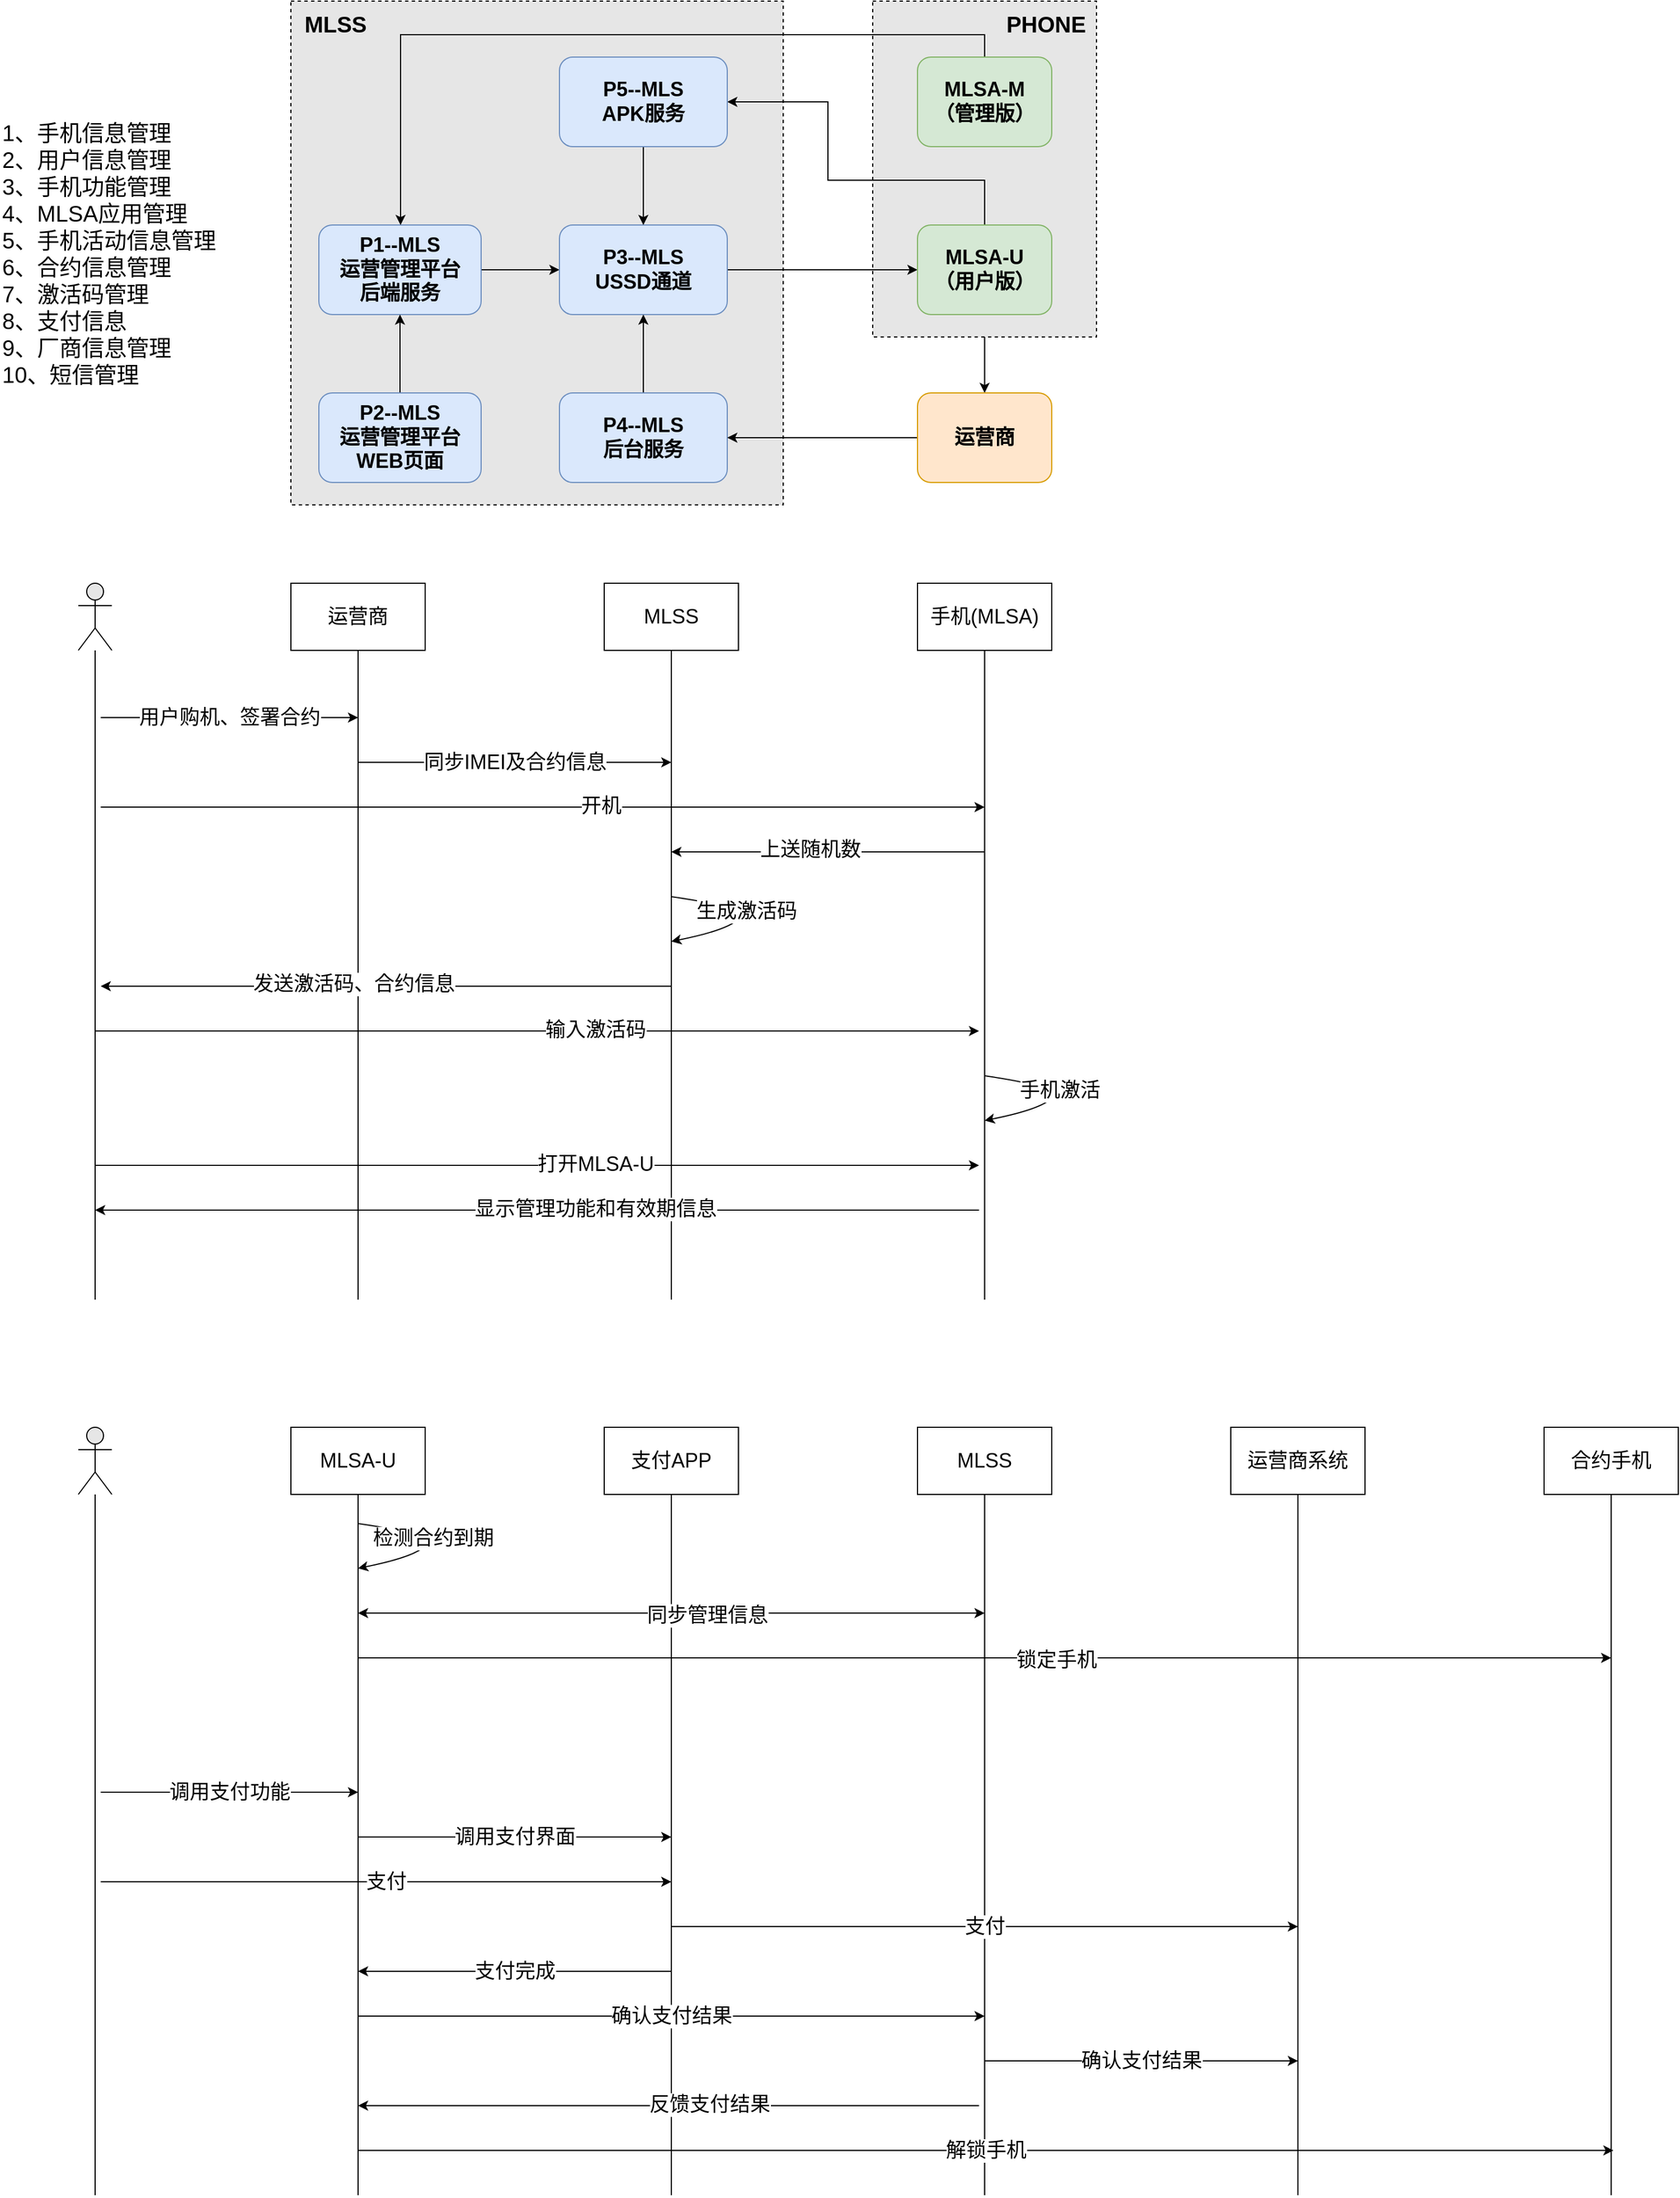 <mxfile version="12.7.8" type="github">
  <diagram id="NkzRMjwECVClfPyFufu4" name="Page-1">
    <mxGraphModel dx="2208" dy="630" grid="1" gridSize="10" guides="1" tooltips="1" connect="1" arrows="1" fold="1" page="1" pageScale="1" pageWidth="827" pageHeight="1169" math="0" shadow="0">
      <root>
        <mxCell id="0" />
        <mxCell id="1" parent="0" />
        <mxCell id="ab_bX9iZ9XtQMcbPUogD-28" style="edgeStyle=orthogonalEdgeStyle;rounded=0;orthogonalLoop=1;jettySize=auto;html=1;exitX=0.5;exitY=1;exitDx=0;exitDy=0;entryX=0.5;entryY=0;entryDx=0;entryDy=0;fontSize=18;" parent="1" source="ab_bX9iZ9XtQMcbPUogD-26" target="ab_bX9iZ9XtQMcbPUogD-4" edge="1">
          <mxGeometry relative="1" as="geometry" />
        </mxCell>
        <mxCell id="ab_bX9iZ9XtQMcbPUogD-26" value="" style="rounded=0;whiteSpace=wrap;html=1;dashed=1;strokeWidth=1;fillColor=#E6E6E6;fontSize=18;align=left;" parent="1" vertex="1">
          <mxGeometry x="480" y="160" width="200" height="300" as="geometry" />
        </mxCell>
        <mxCell id="ab_bX9iZ9XtQMcbPUogD-13" value="" style="rounded=0;whiteSpace=wrap;html=1;fillColor=#E6E6E6;strokeWidth=1;dashed=1;" parent="1" vertex="1">
          <mxGeometry x="-40" y="160" width="440" height="450" as="geometry" />
        </mxCell>
        <mxCell id="ab_bX9iZ9XtQMcbPUogD-7" style="edgeStyle=orthogonalEdgeStyle;rounded=0;orthogonalLoop=1;jettySize=auto;html=1;exitX=1;exitY=0.5;exitDx=0;exitDy=0;entryX=0;entryY=0.5;entryDx=0;entryDy=0;" parent="1" source="ab_bX9iZ9XtQMcbPUogD-1" target="ab_bX9iZ9XtQMcbPUogD-2" edge="1">
          <mxGeometry relative="1" as="geometry" />
        </mxCell>
        <mxCell id="ab_bX9iZ9XtQMcbPUogD-1" value="P1--MLS&lt;br style=&quot;font-size: 18px&quot;&gt;运营管理平台&lt;br&gt;后端服务" style="rounded=1;whiteSpace=wrap;html=1;fillColor=#dae8fc;strokeColor=#6c8ebf;fontSize=18;fontStyle=1" parent="1" vertex="1">
          <mxGeometry x="-15" y="360" width="145" height="80" as="geometry" />
        </mxCell>
        <mxCell id="ab_bX9iZ9XtQMcbPUogD-9" style="edgeStyle=orthogonalEdgeStyle;rounded=0;orthogonalLoop=1;jettySize=auto;html=1;exitX=1;exitY=0.5;exitDx=0;exitDy=0;entryX=0;entryY=0.5;entryDx=0;entryDy=0;" parent="1" source="ab_bX9iZ9XtQMcbPUogD-2" target="ab_bX9iZ9XtQMcbPUogD-8" edge="1">
          <mxGeometry relative="1" as="geometry" />
        </mxCell>
        <mxCell id="ab_bX9iZ9XtQMcbPUogD-2" value="P3--MLS&lt;br style=&quot;font-size: 18px;&quot;&gt;USSD通道" style="rounded=1;whiteSpace=wrap;html=1;fillColor=#dae8fc;strokeColor=#6c8ebf;fontSize=18;fontStyle=1" parent="1" vertex="1">
          <mxGeometry x="200" y="360" width="150" height="80" as="geometry" />
        </mxCell>
        <mxCell id="ab_bX9iZ9XtQMcbPUogD-6" style="edgeStyle=orthogonalEdgeStyle;rounded=0;orthogonalLoop=1;jettySize=auto;html=1;exitX=0.5;exitY=0;exitDx=0;exitDy=0;entryX=0.5;entryY=1;entryDx=0;entryDy=0;" parent="1" source="ab_bX9iZ9XtQMcbPUogD-3" target="ab_bX9iZ9XtQMcbPUogD-2" edge="1">
          <mxGeometry relative="1" as="geometry" />
        </mxCell>
        <mxCell id="ab_bX9iZ9XtQMcbPUogD-3" value="P4--MLS&lt;br style=&quot;font-size: 18px;&quot;&gt;后台服务" style="rounded=1;whiteSpace=wrap;html=1;fillColor=#dae8fc;strokeColor=#6c8ebf;fontSize=18;fontStyle=1" parent="1" vertex="1">
          <mxGeometry x="200" y="510" width="150" height="80" as="geometry" />
        </mxCell>
        <mxCell id="ab_bX9iZ9XtQMcbPUogD-5" style="edgeStyle=orthogonalEdgeStyle;rounded=0;orthogonalLoop=1;jettySize=auto;html=1;exitX=0;exitY=0.5;exitDx=0;exitDy=0;entryX=1;entryY=0.5;entryDx=0;entryDy=0;" parent="1" source="ab_bX9iZ9XtQMcbPUogD-4" target="ab_bX9iZ9XtQMcbPUogD-3" edge="1">
          <mxGeometry relative="1" as="geometry" />
        </mxCell>
        <mxCell id="ab_bX9iZ9XtQMcbPUogD-4" value="运营商" style="rounded=1;whiteSpace=wrap;html=1;fillColor=#ffe6cc;strokeColor=#d79b00;fontSize=18;fontStyle=1" parent="1" vertex="1">
          <mxGeometry x="520" y="510" width="120" height="80" as="geometry" />
        </mxCell>
        <mxCell id="ab_bX9iZ9XtQMcbPUogD-12" style="edgeStyle=orthogonalEdgeStyle;rounded=0;orthogonalLoop=1;jettySize=auto;html=1;exitX=0.5;exitY=0;exitDx=0;exitDy=0;entryX=1;entryY=0.5;entryDx=0;entryDy=0;" parent="1" source="ab_bX9iZ9XtQMcbPUogD-8" target="ab_bX9iZ9XtQMcbPUogD-10" edge="1">
          <mxGeometry relative="1" as="geometry">
            <Array as="points">
              <mxPoint x="580" y="320" />
              <mxPoint x="440" y="320" />
              <mxPoint x="440" y="250" />
            </Array>
          </mxGeometry>
        </mxCell>
        <mxCell id="ab_bX9iZ9XtQMcbPUogD-8" value="MLSA-U&lt;br&gt;（用户版）" style="rounded=1;whiteSpace=wrap;html=1;fillColor=#d5e8d4;strokeColor=#82b366;fontSize=18;fontStyle=1" parent="1" vertex="1">
          <mxGeometry x="520" y="360" width="120" height="80" as="geometry" />
        </mxCell>
        <mxCell id="ab_bX9iZ9XtQMcbPUogD-11" style="edgeStyle=orthogonalEdgeStyle;rounded=0;orthogonalLoop=1;jettySize=auto;html=1;exitX=0.5;exitY=1;exitDx=0;exitDy=0;entryX=0.5;entryY=0;entryDx=0;entryDy=0;" parent="1" source="ab_bX9iZ9XtQMcbPUogD-10" target="ab_bX9iZ9XtQMcbPUogD-2" edge="1">
          <mxGeometry relative="1" as="geometry" />
        </mxCell>
        <mxCell id="ab_bX9iZ9XtQMcbPUogD-10" value="P5--MLS&lt;br style=&quot;font-size: 18px&quot;&gt;APK服务" style="rounded=1;whiteSpace=wrap;html=1;fillColor=#dae8fc;strokeColor=#6c8ebf;fontSize=18;fontStyle=1" parent="1" vertex="1">
          <mxGeometry x="200" y="210" width="150" height="80" as="geometry" />
        </mxCell>
        <mxCell id="ab_bX9iZ9XtQMcbPUogD-14" value="&lt;b style=&quot;font-size: 20px;&quot;&gt;&lt;font style=&quot;font-size: 20px;&quot;&gt;MLSS&lt;/font&gt;&lt;/b&gt;" style="text;html=1;strokeColor=none;fillColor=none;align=center;verticalAlign=middle;whiteSpace=wrap;rounded=0;dashed=1;fontSize=20;" parent="1" vertex="1">
          <mxGeometry x="-20" y="170" width="40" height="20" as="geometry" />
        </mxCell>
        <mxCell id="ab_bX9iZ9XtQMcbPUogD-16" value="1、手机信息管理&lt;br&gt;2、用户信息管理&lt;br&gt;3、手机功能管理&lt;br&gt;4、MLSA应用管理&lt;br&gt;5、手机活动信息管理&lt;br&gt;6、合约信息管理&lt;br&gt;7、激活码管理&lt;br&gt;8、支付信息&lt;br&gt;9、厂商信息管理&lt;br&gt;10、短信管理" style="text;html=1;strokeColor=none;fillColor=none;align=left;verticalAlign=middle;whiteSpace=wrap;rounded=0;dashed=1;fontSize=20;" parent="1" vertex="1">
          <mxGeometry x="-300" y="260" width="220" height="250" as="geometry" />
        </mxCell>
        <mxCell id="ab_bX9iZ9XtQMcbPUogD-24" style="edgeStyle=orthogonalEdgeStyle;rounded=0;orthogonalLoop=1;jettySize=auto;html=1;entryX=0.5;entryY=1;entryDx=0;entryDy=0;fontSize=18;" parent="1" source="ab_bX9iZ9XtQMcbPUogD-17" target="ab_bX9iZ9XtQMcbPUogD-1" edge="1">
          <mxGeometry relative="1" as="geometry" />
        </mxCell>
        <mxCell id="ab_bX9iZ9XtQMcbPUogD-17" value="P2--MLS&lt;br style=&quot;font-size: 18px&quot;&gt;运营管理平台&lt;br&gt;WEB页面" style="rounded=1;whiteSpace=wrap;html=1;fillColor=#dae8fc;strokeColor=#6c8ebf;fontSize=18;fontStyle=1" parent="1" vertex="1">
          <mxGeometry x="-15" y="510" width="145" height="80" as="geometry" />
        </mxCell>
        <mxCell id="ab_bX9iZ9XtQMcbPUogD-25" style="edgeStyle=orthogonalEdgeStyle;rounded=0;orthogonalLoop=1;jettySize=auto;html=1;fontSize=18;exitX=0.5;exitY=0;exitDx=0;exitDy=0;" parent="1" source="ab_bX9iZ9XtQMcbPUogD-21" target="ab_bX9iZ9XtQMcbPUogD-1" edge="1">
          <mxGeometry relative="1" as="geometry">
            <Array as="points">
              <mxPoint x="580" y="190" />
              <mxPoint x="58" y="190" />
            </Array>
          </mxGeometry>
        </mxCell>
        <mxCell id="ab_bX9iZ9XtQMcbPUogD-21" value="MLSA-M&lt;br&gt;（管理版）" style="rounded=1;whiteSpace=wrap;html=1;fillColor=#d5e8d4;strokeColor=#82b366;fontSize=18;fontStyle=1" parent="1" vertex="1">
          <mxGeometry x="520" y="210" width="120" height="80" as="geometry" />
        </mxCell>
        <mxCell id="ab_bX9iZ9XtQMcbPUogD-29" value="&lt;b&gt;PHONE&lt;/b&gt;" style="text;html=1;strokeColor=none;fillColor=none;align=center;verticalAlign=middle;whiteSpace=wrap;rounded=0;dashed=1;fontSize=20;" parent="1" vertex="1">
          <mxGeometry x="590" y="170" width="90" height="20" as="geometry" />
        </mxCell>
        <mxCell id="ab_bX9iZ9XtQMcbPUogD-57" value="" style="edgeStyle=orthogonalEdgeStyle;rounded=0;orthogonalLoop=1;jettySize=auto;html=1;endArrow=none;endFill=0;fontSize=18;" parent="1" source="ab_bX9iZ9XtQMcbPUogD-30" edge="1">
          <mxGeometry relative="1" as="geometry">
            <mxPoint x="300" y="1320" as="targetPoint" />
          </mxGeometry>
        </mxCell>
        <mxCell id="ab_bX9iZ9XtQMcbPUogD-30" value="MLSS" style="rounded=0;whiteSpace=wrap;html=1;strokeWidth=1;fontSize=18;align=center;" parent="1" vertex="1">
          <mxGeometry x="240" y="680" width="120" height="60" as="geometry" />
        </mxCell>
        <mxCell id="ab_bX9iZ9XtQMcbPUogD-31" value="MLSA" style="rounded=0;whiteSpace=wrap;html=1;dashed=1;strokeWidth=1;fontSize=18;align=center;" parent="1" vertex="1">
          <mxGeometry x="520" y="680" width="120" height="60" as="geometry" />
        </mxCell>
        <mxCell id="ab_bX9iZ9XtQMcbPUogD-36" value="" style="edgeStyle=orthogonalEdgeStyle;rounded=0;orthogonalLoop=1;jettySize=auto;html=1;fontSize=18;endArrow=none;endFill=0;" parent="1" source="ab_bX9iZ9XtQMcbPUogD-32" edge="1">
          <mxGeometry relative="1" as="geometry">
            <mxPoint x="20" y="1320" as="targetPoint" />
          </mxGeometry>
        </mxCell>
        <mxCell id="ab_bX9iZ9XtQMcbPUogD-32" value="运营商" style="rounded=0;whiteSpace=wrap;html=1;strokeWidth=1;fontSize=18;align=center;" parent="1" vertex="1">
          <mxGeometry x="-40" y="680" width="120" height="60" as="geometry" />
        </mxCell>
        <mxCell id="ab_bX9iZ9XtQMcbPUogD-59" value="" style="edgeStyle=orthogonalEdgeStyle;rounded=0;orthogonalLoop=1;jettySize=auto;html=1;endArrow=none;endFill=0;fontSize=18;" parent="1" source="ab_bX9iZ9XtQMcbPUogD-34" edge="1">
          <mxGeometry relative="1" as="geometry">
            <mxPoint x="580" y="1320" as="targetPoint" />
          </mxGeometry>
        </mxCell>
        <mxCell id="ab_bX9iZ9XtQMcbPUogD-34" value="手机(MLSA)" style="rounded=0;whiteSpace=wrap;html=1;strokeWidth=1;fontSize=18;align=center;" parent="1" vertex="1">
          <mxGeometry x="520" y="680" width="120" height="60" as="geometry" />
        </mxCell>
        <mxCell id="ab_bX9iZ9XtQMcbPUogD-43" value="" style="edgeStyle=orthogonalEdgeStyle;rounded=0;orthogonalLoop=1;jettySize=auto;html=1;endArrow=none;endFill=0;fontSize=18;" parent="1" source="ab_bX9iZ9XtQMcbPUogD-41" edge="1">
          <mxGeometry relative="1" as="geometry">
            <mxPoint x="-215" y="1320" as="targetPoint" />
          </mxGeometry>
        </mxCell>
        <mxCell id="ab_bX9iZ9XtQMcbPUogD-41" value="" style="shape=umlActor;verticalLabelPosition=bottom;labelBackgroundColor=#ffffff;verticalAlign=top;html=1;outlineConnect=0;strokeWidth=1;fillColor=#E6E6E6;fontSize=18;align=left;" parent="1" vertex="1">
          <mxGeometry x="-230" y="680" width="30" height="60" as="geometry" />
        </mxCell>
        <mxCell id="ab_bX9iZ9XtQMcbPUogD-45" value="生成激活码" style="curved=1;endArrow=classic;html=1;fontSize=18;" parent="1" edge="1">
          <mxGeometry width="50" height="50" relative="1" as="geometry">
            <mxPoint x="300" y="960" as="sourcePoint" />
            <mxPoint x="300" y="1000" as="targetPoint" />
            <Array as="points">
              <mxPoint x="370" y="970" />
              <mxPoint x="350" y="990" />
            </Array>
          </mxGeometry>
        </mxCell>
        <mxCell id="ab_bX9iZ9XtQMcbPUogD-46" value="用户购机、签署合约" style="endArrow=classic;html=1;fontSize=18;" parent="1" edge="1">
          <mxGeometry width="50" height="50" relative="1" as="geometry">
            <mxPoint x="-210" y="800" as="sourcePoint" />
            <mxPoint x="20" y="800" as="targetPoint" />
          </mxGeometry>
        </mxCell>
        <mxCell id="ab_bX9iZ9XtQMcbPUogD-47" value="同步IMEI及合约信息" style="endArrow=classic;html=1;fontSize=18;" parent="1" edge="1">
          <mxGeometry width="50" height="50" relative="1" as="geometry">
            <mxPoint x="20" y="840" as="sourcePoint" />
            <mxPoint x="300" y="840" as="targetPoint" />
          </mxGeometry>
        </mxCell>
        <mxCell id="ab_bX9iZ9XtQMcbPUogD-48" value="" style="endArrow=classic;html=1;fontSize=18;" parent="1" edge="1">
          <mxGeometry width="50" height="50" relative="1" as="geometry">
            <mxPoint x="-210" y="880" as="sourcePoint" />
            <mxPoint x="580" y="880" as="targetPoint" />
          </mxGeometry>
        </mxCell>
        <mxCell id="ab_bX9iZ9XtQMcbPUogD-49" value="开机" style="text;html=1;align=center;verticalAlign=middle;resizable=0;points=[];labelBackgroundColor=#ffffff;fontSize=18;" parent="ab_bX9iZ9XtQMcbPUogD-48" vertex="1" connectable="0">
          <mxGeometry x="0.131" y="1" relative="1" as="geometry">
            <mxPoint as="offset" />
          </mxGeometry>
        </mxCell>
        <mxCell id="ab_bX9iZ9XtQMcbPUogD-50" value="" style="endArrow=classic;html=1;fontSize=18;" parent="1" edge="1">
          <mxGeometry width="50" height="50" relative="1" as="geometry">
            <mxPoint x="580" y="920" as="sourcePoint" />
            <mxPoint x="300" y="920" as="targetPoint" />
          </mxGeometry>
        </mxCell>
        <mxCell id="ab_bX9iZ9XtQMcbPUogD-51" value="上送随机数" style="text;html=1;align=center;verticalAlign=middle;resizable=0;points=[];labelBackgroundColor=#ffffff;fontSize=18;" parent="ab_bX9iZ9XtQMcbPUogD-50" vertex="1" connectable="0">
          <mxGeometry x="0.114" y="-2" relative="1" as="geometry">
            <mxPoint as="offset" />
          </mxGeometry>
        </mxCell>
        <mxCell id="ab_bX9iZ9XtQMcbPUogD-52" value="" style="endArrow=classic;html=1;fontSize=18;" parent="1" edge="1">
          <mxGeometry width="50" height="50" relative="1" as="geometry">
            <mxPoint x="300" y="1040" as="sourcePoint" />
            <mxPoint x="-210" y="1040" as="targetPoint" />
          </mxGeometry>
        </mxCell>
        <mxCell id="ab_bX9iZ9XtQMcbPUogD-53" value="发送激活码、合约信息" style="text;html=1;align=center;verticalAlign=middle;resizable=0;points=[];labelBackgroundColor=#ffffff;fontSize=18;" parent="ab_bX9iZ9XtQMcbPUogD-52" vertex="1" connectable="0">
          <mxGeometry x="0.114" y="-2" relative="1" as="geometry">
            <mxPoint as="offset" />
          </mxGeometry>
        </mxCell>
        <mxCell id="ab_bX9iZ9XtQMcbPUogD-54" value="" style="endArrow=classic;html=1;fontSize=18;" parent="1" edge="1">
          <mxGeometry width="50" height="50" relative="1" as="geometry">
            <mxPoint x="-215" y="1080" as="sourcePoint" />
            <mxPoint x="575" y="1080" as="targetPoint" />
          </mxGeometry>
        </mxCell>
        <mxCell id="ab_bX9iZ9XtQMcbPUogD-55" value="输入激活码" style="text;html=1;align=center;verticalAlign=middle;resizable=0;points=[];labelBackgroundColor=#ffffff;fontSize=18;" parent="ab_bX9iZ9XtQMcbPUogD-54" vertex="1" connectable="0">
          <mxGeometry x="0.131" y="1" relative="1" as="geometry">
            <mxPoint as="offset" />
          </mxGeometry>
        </mxCell>
        <mxCell id="ab_bX9iZ9XtQMcbPUogD-60" value="手机激活" style="curved=1;endArrow=classic;html=1;fontSize=18;" parent="1" edge="1">
          <mxGeometry width="50" height="50" relative="1" as="geometry">
            <mxPoint x="580" y="1120" as="sourcePoint" />
            <mxPoint x="580" y="1160" as="targetPoint" />
            <Array as="points">
              <mxPoint x="650" y="1130" />
              <mxPoint x="630" y="1150" />
            </Array>
          </mxGeometry>
        </mxCell>
        <mxCell id="ab_bX9iZ9XtQMcbPUogD-61" value="" style="endArrow=classic;html=1;fontSize=18;" parent="1" edge="1">
          <mxGeometry width="50" height="50" relative="1" as="geometry">
            <mxPoint x="-215" y="1200" as="sourcePoint" />
            <mxPoint x="575" y="1200" as="targetPoint" />
          </mxGeometry>
        </mxCell>
        <mxCell id="ab_bX9iZ9XtQMcbPUogD-62" value="打开MLSA-U" style="text;html=1;align=center;verticalAlign=middle;resizable=0;points=[];labelBackgroundColor=#ffffff;fontSize=18;" parent="ab_bX9iZ9XtQMcbPUogD-61" vertex="1" connectable="0">
          <mxGeometry x="0.131" y="1" relative="1" as="geometry">
            <mxPoint as="offset" />
          </mxGeometry>
        </mxCell>
        <mxCell id="ab_bX9iZ9XtQMcbPUogD-63" value="" style="endArrow=none;html=1;fontSize=18;startArrow=classic;startFill=1;endFill=0;" parent="1" edge="1">
          <mxGeometry width="50" height="50" relative="1" as="geometry">
            <mxPoint x="-215" y="1240" as="sourcePoint" />
            <mxPoint x="575" y="1240" as="targetPoint" />
          </mxGeometry>
        </mxCell>
        <mxCell id="ab_bX9iZ9XtQMcbPUogD-64" value="显示管理功能和有效期信息" style="text;html=1;align=center;verticalAlign=middle;resizable=0;points=[];labelBackgroundColor=#ffffff;fontSize=18;" parent="ab_bX9iZ9XtQMcbPUogD-63" vertex="1" connectable="0">
          <mxGeometry x="0.131" y="1" relative="1" as="geometry">
            <mxPoint as="offset" />
          </mxGeometry>
        </mxCell>
        <mxCell id="xUMkr7w50prJORx5Js34-26" value="" style="edgeStyle=orthogonalEdgeStyle;rounded=0;orthogonalLoop=1;jettySize=auto;html=1;endArrow=none;endFill=0;fontSize=18;" edge="1" parent="1" source="xUMkr7w50prJORx5Js34-27">
          <mxGeometry relative="1" as="geometry">
            <mxPoint x="300" y="2120" as="targetPoint" />
          </mxGeometry>
        </mxCell>
        <mxCell id="xUMkr7w50prJORx5Js34-27" value="支付APP" style="rounded=0;whiteSpace=wrap;html=1;strokeWidth=1;fontSize=18;align=center;" vertex="1" parent="1">
          <mxGeometry x="240" y="1434" width="120" height="60" as="geometry" />
        </mxCell>
        <mxCell id="xUMkr7w50prJORx5Js34-28" value="MLSA" style="rounded=0;whiteSpace=wrap;html=1;dashed=1;strokeWidth=1;fontSize=18;align=center;" vertex="1" parent="1">
          <mxGeometry x="520" y="1434" width="120" height="60" as="geometry" />
        </mxCell>
        <mxCell id="xUMkr7w50prJORx5Js34-29" value="" style="edgeStyle=orthogonalEdgeStyle;rounded=0;orthogonalLoop=1;jettySize=auto;html=1;fontSize=18;endArrow=none;endFill=0;" edge="1" parent="1" source="xUMkr7w50prJORx5Js34-30">
          <mxGeometry relative="1" as="geometry">
            <mxPoint x="20" y="2120" as="targetPoint" />
          </mxGeometry>
        </mxCell>
        <mxCell id="xUMkr7w50prJORx5Js34-30" value="MLSA-U" style="rounded=0;whiteSpace=wrap;html=1;strokeWidth=1;fontSize=18;align=center;" vertex="1" parent="1">
          <mxGeometry x="-40" y="1434" width="120" height="60" as="geometry" />
        </mxCell>
        <mxCell id="xUMkr7w50prJORx5Js34-31" value="" style="edgeStyle=orthogonalEdgeStyle;rounded=0;orthogonalLoop=1;jettySize=auto;html=1;endArrow=none;endFill=0;fontSize=18;" edge="1" parent="1" source="xUMkr7w50prJORx5Js34-32">
          <mxGeometry relative="1" as="geometry">
            <mxPoint x="580" y="2120" as="targetPoint" />
          </mxGeometry>
        </mxCell>
        <mxCell id="xUMkr7w50prJORx5Js34-32" value="MLSS" style="rounded=0;whiteSpace=wrap;html=1;strokeWidth=1;fontSize=18;align=center;" vertex="1" parent="1">
          <mxGeometry x="520" y="1434" width="120" height="60" as="geometry" />
        </mxCell>
        <mxCell id="xUMkr7w50prJORx5Js34-33" value="" style="edgeStyle=orthogonalEdgeStyle;rounded=0;orthogonalLoop=1;jettySize=auto;html=1;endArrow=none;endFill=0;fontSize=18;" edge="1" parent="1" source="xUMkr7w50prJORx5Js34-34">
          <mxGeometry relative="1" as="geometry">
            <mxPoint x="-215" y="2120" as="targetPoint" />
          </mxGeometry>
        </mxCell>
        <mxCell id="xUMkr7w50prJORx5Js34-34" value="" style="shape=umlActor;verticalLabelPosition=bottom;labelBackgroundColor=#ffffff;verticalAlign=top;html=1;outlineConnect=0;strokeWidth=1;fillColor=#E6E6E6;fontSize=18;align=left;" vertex="1" parent="1">
          <mxGeometry x="-230" y="1434" width="30" height="60" as="geometry" />
        </mxCell>
        <mxCell id="xUMkr7w50prJORx5Js34-35" value="检测合约到期" style="curved=1;endArrow=classic;html=1;fontSize=18;" edge="1" parent="1">
          <mxGeometry width="50" height="50" relative="1" as="geometry">
            <mxPoint x="20" y="1520" as="sourcePoint" />
            <mxPoint x="20" y="1560" as="targetPoint" />
            <Array as="points">
              <mxPoint x="90" y="1530" />
              <mxPoint x="70" y="1550" />
            </Array>
          </mxGeometry>
        </mxCell>
        <mxCell id="xUMkr7w50prJORx5Js34-42" value="" style="endArrow=classic;html=1;fontSize=18;startArrow=classic;startFill=1;" edge="1" parent="1">
          <mxGeometry width="50" height="50" relative="1" as="geometry">
            <mxPoint x="20" y="1600" as="sourcePoint" />
            <mxPoint x="580" y="1600" as="targetPoint" />
          </mxGeometry>
        </mxCell>
        <mxCell id="xUMkr7w50prJORx5Js34-43" value="同步管理信息" style="text;html=1;align=center;verticalAlign=middle;resizable=0;points=[];labelBackgroundColor=#ffffff;fontSize=18;" vertex="1" connectable="0" parent="xUMkr7w50prJORx5Js34-42">
          <mxGeometry x="0.114" y="-2" relative="1" as="geometry">
            <mxPoint as="offset" />
          </mxGeometry>
        </mxCell>
        <mxCell id="xUMkr7w50prJORx5Js34-49" value="" style="endArrow=none;html=1;fontSize=18;startArrow=classic;startFill=1;endFill=0;" edge="1" parent="1">
          <mxGeometry width="50" height="50" relative="1" as="geometry">
            <mxPoint x="20" y="2040" as="sourcePoint" />
            <mxPoint x="575" y="2040" as="targetPoint" />
          </mxGeometry>
        </mxCell>
        <mxCell id="xUMkr7w50prJORx5Js34-50" value="反馈支付结果" style="text;html=1;align=center;verticalAlign=middle;resizable=0;points=[];labelBackgroundColor=#ffffff;fontSize=18;" vertex="1" connectable="0" parent="xUMkr7w50prJORx5Js34-49">
          <mxGeometry x="0.131" y="1" relative="1" as="geometry">
            <mxPoint as="offset" />
          </mxGeometry>
        </mxCell>
        <mxCell id="xUMkr7w50prJORx5Js34-55" value="MLSA" style="rounded=0;whiteSpace=wrap;html=1;dashed=1;strokeWidth=1;fontSize=18;align=center;" vertex="1" parent="1">
          <mxGeometry x="800" y="1434" width="120" height="60" as="geometry" />
        </mxCell>
        <mxCell id="xUMkr7w50prJORx5Js34-56" value="" style="edgeStyle=orthogonalEdgeStyle;rounded=0;orthogonalLoop=1;jettySize=auto;html=1;endArrow=none;endFill=0;fontSize=18;" edge="1" parent="1" source="xUMkr7w50prJORx5Js34-57">
          <mxGeometry relative="1" as="geometry">
            <mxPoint x="860" y="2120" as="targetPoint" />
          </mxGeometry>
        </mxCell>
        <mxCell id="xUMkr7w50prJORx5Js34-57" value="运营商系统" style="rounded=0;whiteSpace=wrap;html=1;strokeWidth=1;fontSize=18;align=center;" vertex="1" parent="1">
          <mxGeometry x="800" y="1434" width="120" height="60" as="geometry" />
        </mxCell>
        <mxCell id="xUMkr7w50prJORx5Js34-59" value="" style="endArrow=classic;html=1;fontSize=18;" edge="1" parent="1">
          <mxGeometry width="50" height="50" relative="1" as="geometry">
            <mxPoint x="20" y="1640" as="sourcePoint" />
            <mxPoint x="1140" y="1640" as="targetPoint" />
          </mxGeometry>
        </mxCell>
        <mxCell id="xUMkr7w50prJORx5Js34-60" value="锁定手机" style="text;html=1;align=center;verticalAlign=middle;resizable=0;points=[];labelBackgroundColor=#ffffff;fontSize=18;" vertex="1" connectable="0" parent="xUMkr7w50prJORx5Js34-59">
          <mxGeometry x="0.114" y="-2" relative="1" as="geometry">
            <mxPoint as="offset" />
          </mxGeometry>
        </mxCell>
        <mxCell id="xUMkr7w50prJORx5Js34-61" value="MLSA" style="rounded=0;whiteSpace=wrap;html=1;dashed=1;strokeWidth=1;fontSize=18;align=center;" vertex="1" parent="1">
          <mxGeometry x="1080" y="1434" width="120" height="60" as="geometry" />
        </mxCell>
        <mxCell id="xUMkr7w50prJORx5Js34-62" value="" style="edgeStyle=orthogonalEdgeStyle;rounded=0;orthogonalLoop=1;jettySize=auto;html=1;endArrow=none;endFill=0;fontSize=18;" edge="1" parent="1" source="xUMkr7w50prJORx5Js34-63">
          <mxGeometry relative="1" as="geometry">
            <mxPoint x="1140" y="2120" as="targetPoint" />
          </mxGeometry>
        </mxCell>
        <mxCell id="xUMkr7w50prJORx5Js34-63" value="合约手机" style="rounded=0;whiteSpace=wrap;html=1;strokeWidth=1;fontSize=18;align=center;" vertex="1" parent="1">
          <mxGeometry x="1080" y="1434" width="120" height="60" as="geometry" />
        </mxCell>
        <mxCell id="xUMkr7w50prJORx5Js34-64" value="调用支付功能" style="endArrow=classic;html=1;fontSize=18;" edge="1" parent="1">
          <mxGeometry width="50" height="50" relative="1" as="geometry">
            <mxPoint x="-210" y="1760" as="sourcePoint" />
            <mxPoint x="20" y="1760" as="targetPoint" />
          </mxGeometry>
        </mxCell>
        <mxCell id="xUMkr7w50prJORx5Js34-65" value="调用支付界面" style="endArrow=classic;html=1;fontSize=18;" edge="1" parent="1">
          <mxGeometry width="50" height="50" relative="1" as="geometry">
            <mxPoint x="20" y="1800" as="sourcePoint" />
            <mxPoint x="300" y="1800" as="targetPoint" />
          </mxGeometry>
        </mxCell>
        <mxCell id="xUMkr7w50prJORx5Js34-66" value="支付" style="endArrow=classic;html=1;fontSize=18;" edge="1" parent="1">
          <mxGeometry width="50" height="50" relative="1" as="geometry">
            <mxPoint x="-210" y="1840" as="sourcePoint" />
            <mxPoint x="300" y="1840" as="targetPoint" />
          </mxGeometry>
        </mxCell>
        <mxCell id="xUMkr7w50prJORx5Js34-67" value="支付" style="endArrow=classic;html=1;fontSize=18;" edge="1" parent="1">
          <mxGeometry width="50" height="50" relative="1" as="geometry">
            <mxPoint x="300" y="1880" as="sourcePoint" />
            <mxPoint x="860" y="1880" as="targetPoint" />
          </mxGeometry>
        </mxCell>
        <mxCell id="xUMkr7w50prJORx5Js34-68" value="支付完成" style="endArrow=classic;html=1;fontSize=18;" edge="1" parent="1">
          <mxGeometry width="50" height="50" relative="1" as="geometry">
            <mxPoint x="300" y="1920" as="sourcePoint" />
            <mxPoint x="20" y="1920" as="targetPoint" />
          </mxGeometry>
        </mxCell>
        <mxCell id="xUMkr7w50prJORx5Js34-69" value="确认支付结果" style="endArrow=classic;html=1;fontSize=18;" edge="1" parent="1">
          <mxGeometry width="50" height="50" relative="1" as="geometry">
            <mxPoint x="20" y="1960" as="sourcePoint" />
            <mxPoint x="580" y="1960" as="targetPoint" />
          </mxGeometry>
        </mxCell>
        <mxCell id="xUMkr7w50prJORx5Js34-70" value="确认支付结果" style="endArrow=classic;html=1;fontSize=18;" edge="1" parent="1">
          <mxGeometry width="50" height="50" relative="1" as="geometry">
            <mxPoint x="580" y="2000" as="sourcePoint" />
            <mxPoint x="860" y="2000" as="targetPoint" />
          </mxGeometry>
        </mxCell>
        <mxCell id="xUMkr7w50prJORx5Js34-74" value="解锁手机" style="endArrow=classic;html=1;fontSize=18;" edge="1" parent="1">
          <mxGeometry width="50" height="50" relative="1" as="geometry">
            <mxPoint x="20" y="2080" as="sourcePoint" />
            <mxPoint x="1142" y="2080" as="targetPoint" />
          </mxGeometry>
        </mxCell>
      </root>
    </mxGraphModel>
  </diagram>
</mxfile>
